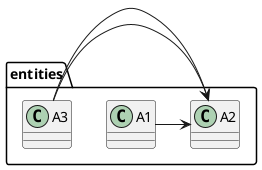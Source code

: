 {
  "sha1": "rutmeabro86y9i68mlf9gi6lt32w3nb",
  "insertion": {
    "when": "2024-06-04T17:28:44.275Z",
    "user": "plantuml@gmail.com"
  }
}
@startuml
package "entities" {

A1 -> A2
A3 -> A2
A3 -> A2
}


@enduml
